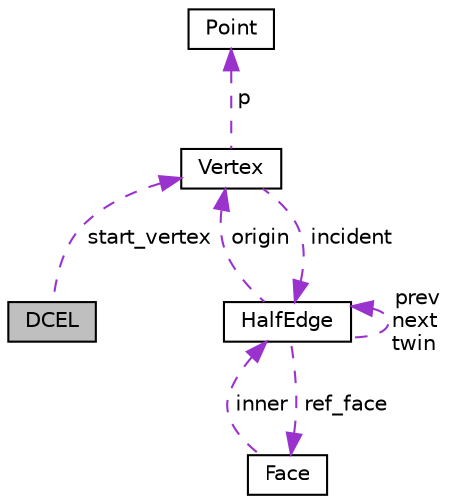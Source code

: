 digraph "DCEL"
{
  edge [fontname="Helvetica",fontsize="10",labelfontname="Helvetica",labelfontsize="10"];
  node [fontname="Helvetica",fontsize="10",shape=record];
  Node1 [label="DCEL",height=0.2,width=0.4,color="black", fillcolor="grey75", style="filled", fontcolor="black"];
  Node2 -> Node1 [dir="back",color="darkorchid3",fontsize="10",style="dashed",label=" start_vertex" ,fontname="Helvetica"];
  Node2 [label="Vertex",height=0.2,width=0.4,color="black", fillcolor="white", style="filled",URL="$d0/d72/class_vertex.html"];
  Node3 -> Node2 [dir="back",color="darkorchid3",fontsize="10",style="dashed",label=" incident" ,fontname="Helvetica"];
  Node3 [label="HalfEdge",height=0.2,width=0.4,color="black", fillcolor="white", style="filled",URL="$da/df5/class_half_edge.html"];
  Node2 -> Node3 [dir="back",color="darkorchid3",fontsize="10",style="dashed",label=" origin" ,fontname="Helvetica"];
  Node3 -> Node3 [dir="back",color="darkorchid3",fontsize="10",style="dashed",label=" prev\nnext\ntwin" ,fontname="Helvetica"];
  Node4 -> Node3 [dir="back",color="darkorchid3",fontsize="10",style="dashed",label=" ref_face" ,fontname="Helvetica"];
  Node4 [label="Face",height=0.2,width=0.4,color="black", fillcolor="white", style="filled",URL="$d5/d2a/class_face.html"];
  Node3 -> Node4 [dir="back",color="darkorchid3",fontsize="10",style="dashed",label=" inner" ,fontname="Helvetica"];
  Node5 -> Node2 [dir="back",color="darkorchid3",fontsize="10",style="dashed",label=" p" ,fontname="Helvetica"];
  Node5 [label="Point",height=0.2,width=0.4,color="black", fillcolor="white", style="filled",URL="$d0/d69/class_point.html"];
}
